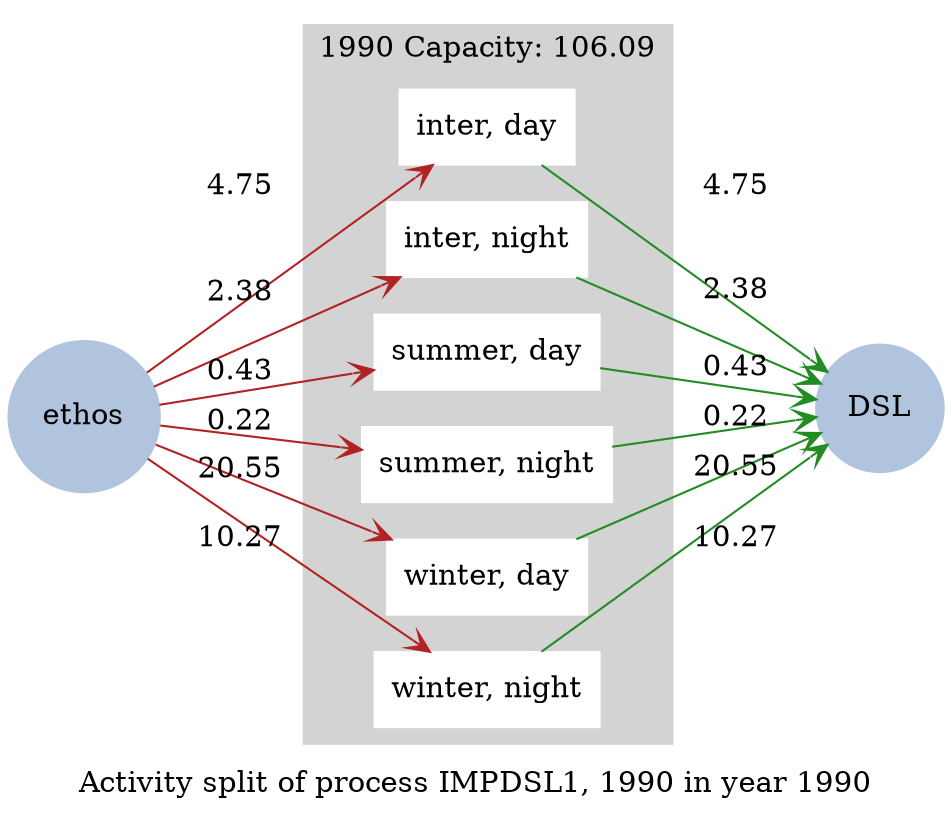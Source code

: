 strict digraph model {
	label = "Activity split of process IMPDSL1, 1990 in year 1990" ;

	compound    = "True" ;
	concentrate = "True";
	rankdir     = "LR" ;
	splines     = "False" ;

	node [ style="filled" ] ;
	edge [ arrowhead="vee" ] ;

	subgraph cluster_slices {
		label = "1990 Capacity: 106.09" ;

		color = "lightgrey" ;
		rank  = "same" ;
		style = "filled" ;

		node [ color="white", shape="box" ] ;

		"inter, day" ;
		"inter, night" ;
		"summer, day" ;
		"summer, night" ;
		"winter, day" ;
		"winter, night" ;
	}

	subgraph energy_carriers {
		node [
		  color     = "lightsteelblue",
		  fontcolor = "black",
		  shape     = "circle"
		] ;

		"DSL"   [ href="../commodities/rc_DSL_1990.svg" ] ;
		"ethos" [ href="../commodities/rc_ethos_1990.svg" ] ;
	}

	subgraph inputs {
		edge [ color="firebrick" ] ;

		"ethos" -> "inter, day"    [ label="4.75" ] ;
		"ethos" -> "inter, night"  [ label="2.38" ] ;
		"ethos" -> "summer, day"   [ label="0.43" ] ;
		"ethos" -> "summer, night" [ label="0.22" ] ;
		"ethos" -> "winter, day"   [ label="20.55" ] ;
		"ethos" -> "winter, night" [ label="10.27" ] ;
	}

	subgraph outputs {
		edge [ color="forestgreen" ] ;

		"inter, day"    -> "DSL" [ label="4.75" ] ;
		"inter, night"  -> "DSL" [ label="2.38" ] ;
		"summer, day"   -> "DSL" [ label="0.43" ] ;
		"summer, night" -> "DSL" [ label="0.22" ] ;
		"winter, day"   -> "DSL" [ label="20.55" ] ;
		"winter, night" -> "DSL" [ label="10.27" ] ;
	}
}
